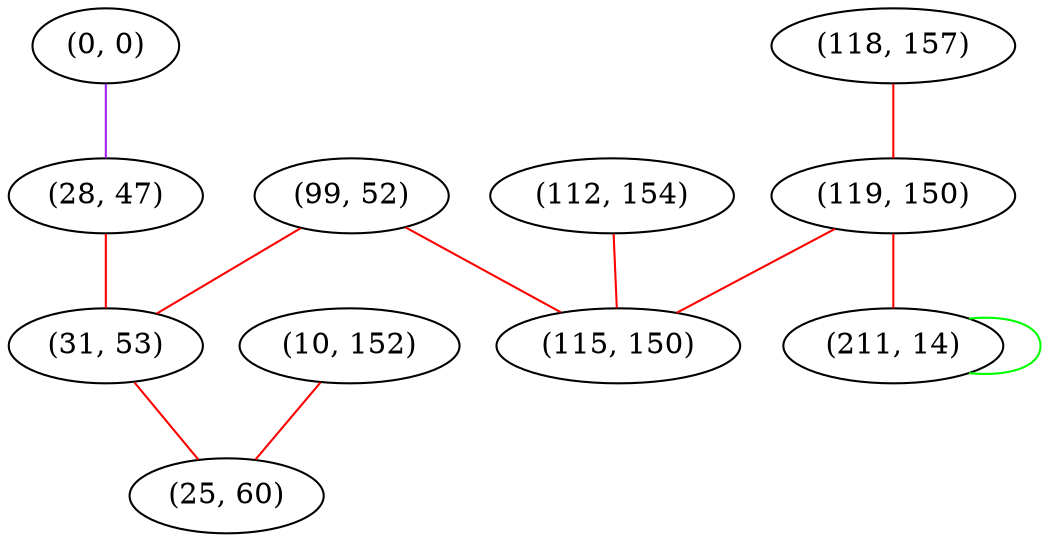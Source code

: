 graph "" {
"(0, 0)";
"(118, 157)";
"(119, 150)";
"(99, 52)";
"(211, 14)";
"(10, 152)";
"(28, 47)";
"(112, 154)";
"(115, 150)";
"(31, 53)";
"(25, 60)";
"(0, 0)" -- "(28, 47)"  [color=purple, key=0, weight=4];
"(118, 157)" -- "(119, 150)"  [color=red, key=0, weight=1];
"(119, 150)" -- "(211, 14)"  [color=red, key=0, weight=1];
"(119, 150)" -- "(115, 150)"  [color=red, key=0, weight=1];
"(99, 52)" -- "(31, 53)"  [color=red, key=0, weight=1];
"(99, 52)" -- "(115, 150)"  [color=red, key=0, weight=1];
"(211, 14)" -- "(211, 14)"  [color=green, key=0, weight=2];
"(10, 152)" -- "(25, 60)"  [color=red, key=0, weight=1];
"(28, 47)" -- "(31, 53)"  [color=red, key=0, weight=1];
"(112, 154)" -- "(115, 150)"  [color=red, key=0, weight=1];
"(31, 53)" -- "(25, 60)"  [color=red, key=0, weight=1];
}
